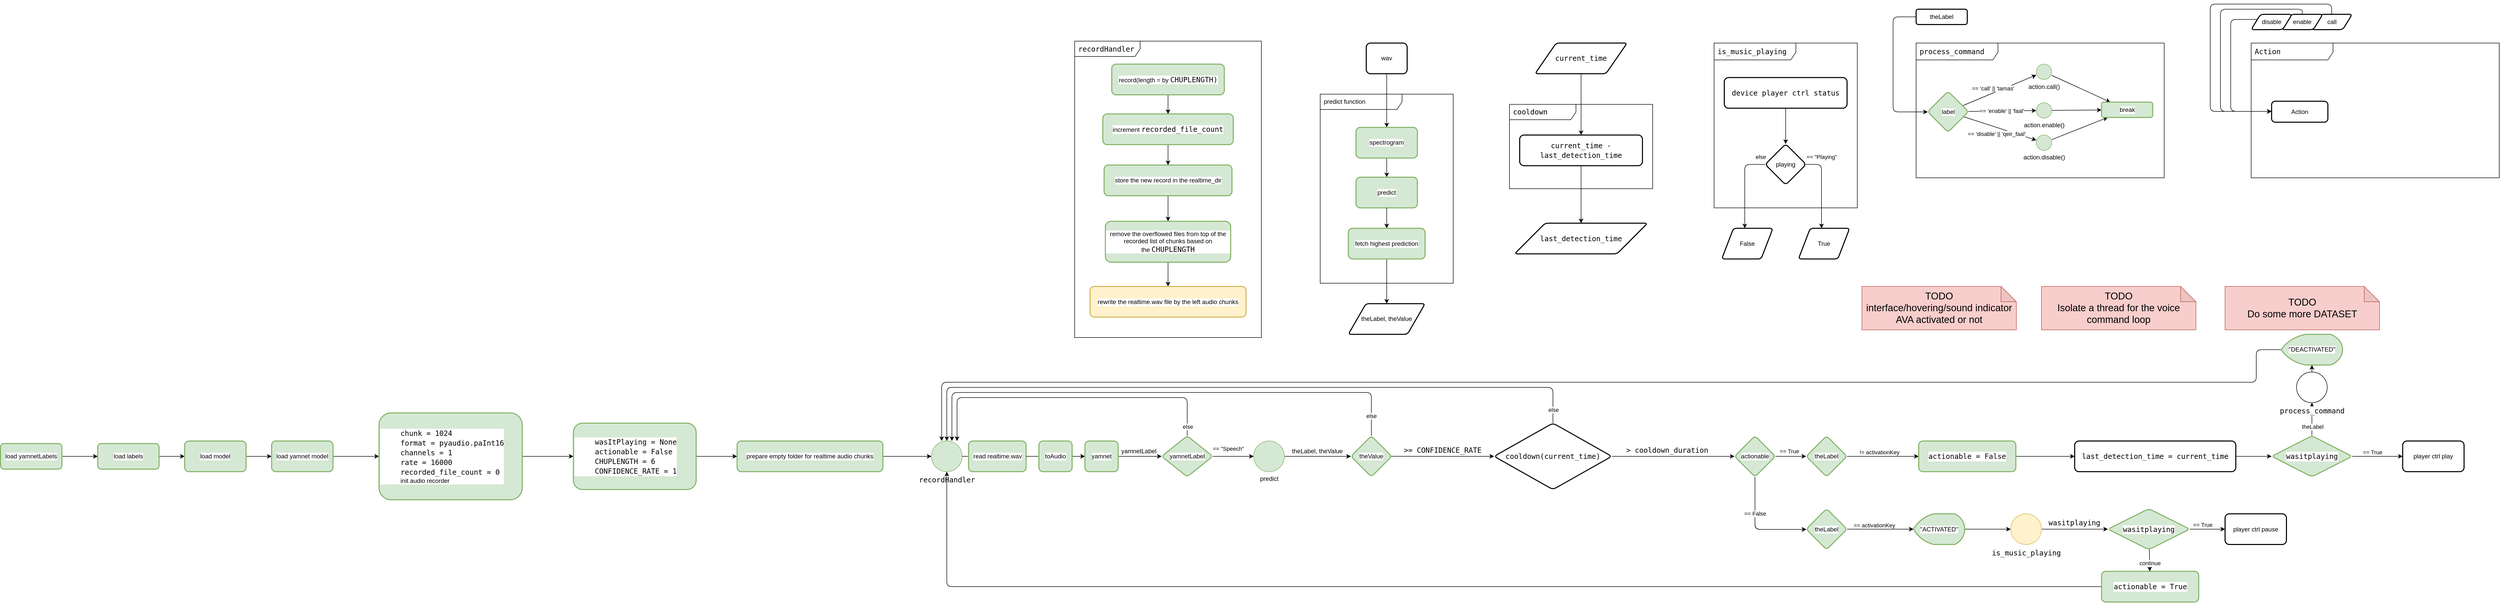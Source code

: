 <mxfile>
    <diagram id="LwlPHAfStnGn37u7OHuz" name="Page-1">
        <mxGraphModel dx="2025" dy="1060" grid="1" gridSize="10" guides="1" tooltips="1" connect="1" arrows="1" fold="1" page="0" pageScale="1" pageWidth="1169" pageHeight="827" math="0" shadow="0">
            <root>
                <mxCell id="0"/>
                <mxCell id="1" parent="0"/>
                <mxCell id="32" style="edgeStyle=orthogonalEdgeStyle;html=1;fontColor=#000000;labelBackgroundColor=#FFFFFF;startArrow=none;" parent="1" source="219" target="218" edge="1">
                    <mxGeometry relative="1" as="geometry">
                        <mxPoint x="1230" y="465" as="sourcePoint"/>
                        <mxPoint x="1130" y="215" as="targetPoint"/>
                    </mxGeometry>
                </mxCell>
                <mxCell id="4" value="" style="edgeStyle=none;html=1;fontColor=#000000;labelBackgroundColor=#FFFFFF;" parent="1" source="2" target="3" edge="1">
                    <mxGeometry relative="1" as="geometry"/>
                </mxCell>
                <mxCell id="2" value="load labels" style="rounded=1;whiteSpace=wrap;html=1;absoluteArcSize=1;arcSize=14;strokeWidth=2;labelBackgroundColor=#FFFFFF;fillColor=#d5e8d4;strokeColor=#82b366;" parent="1" vertex="1">
                    <mxGeometry x="-730" y="190" width="120" height="50" as="geometry"/>
                </mxCell>
                <mxCell id="7" value="" style="edgeStyle=none;html=1;fontColor=#000000;labelBackgroundColor=#FFFFFF;" parent="1" source="3" target="6" edge="1">
                    <mxGeometry relative="1" as="geometry"/>
                </mxCell>
                <mxCell id="3" value="load model" style="whiteSpace=wrap;html=1;rounded=1;arcSize=14;strokeWidth=2;labelBackgroundColor=#FFFFFF;fillColor=#d5e8d4;strokeColor=#82b366;" parent="1" vertex="1">
                    <mxGeometry x="-560" y="185" width="120" height="60" as="geometry"/>
                </mxCell>
                <mxCell id="9" value="" style="edgeStyle=none;html=1;fontColor=#000000;labelBackgroundColor=#FFFFFF;" parent="1" source="6" target="8" edge="1">
                    <mxGeometry relative="1" as="geometry"/>
                </mxCell>
                <mxCell id="6" value="load yamnet model" style="whiteSpace=wrap;html=1;rounded=1;arcSize=14;strokeWidth=2;labelBackgroundColor=#FFFFFF;fillColor=#d5e8d4;strokeColor=#82b366;" parent="1" vertex="1">
                    <mxGeometry x="-390" y="185" width="120" height="60" as="geometry"/>
                </mxCell>
                <mxCell id="212" value="" style="edgeStyle=orthogonalEdgeStyle;html=1;fontColor=#000000;labelBackgroundColor=#FFFFFF;" parent="1" source="8" target="211" edge="1">
                    <mxGeometry relative="1" as="geometry"/>
                </mxCell>
                <mxCell id="8" value="&lt;blockquote style=&quot;margin: 0 0 0 40px; border: none; padding: 0px;&quot;&gt;&lt;div style=&quot;font-family: &amp;quot;Droid Sans Mono&amp;quot;, &amp;quot;monospace&amp;quot;, monospace; font-size: 14px; line-height: 19px;&quot;&gt;&lt;div&gt;chunk &lt;span style=&quot;&quot;&gt;=&lt;/span&gt; &lt;span style=&quot;&quot;&gt;1024&lt;/span&gt;&lt;/div&gt;&lt;div&gt;format &lt;span style=&quot;&quot;&gt;=&lt;/span&gt; &lt;span style=&quot;&quot;&gt;pyaudio&lt;/span&gt;.paInt16&lt;/div&gt;&lt;/div&gt;&lt;div style=&quot;font-family: &amp;quot;Droid Sans Mono&amp;quot;, &amp;quot;monospace&amp;quot;, monospace; font-size: 14px; line-height: 19px;&quot;&gt;&lt;div&gt;channels &lt;span style=&quot;&quot;&gt;=&lt;/span&gt; &lt;span style=&quot;&quot;&gt;1&lt;/span&gt;&lt;/div&gt;&lt;/div&gt;&lt;div style=&quot;font-family: &amp;quot;Droid Sans Mono&amp;quot;, &amp;quot;monospace&amp;quot;, monospace; font-size: 14px; line-height: 19px;&quot;&gt;&lt;div&gt;rate &lt;span style=&quot;&quot;&gt;=&lt;/span&gt; &lt;span style=&quot;&quot;&gt;16000&lt;/span&gt;&lt;/div&gt;&lt;/div&gt;&lt;div style=&quot;font-family: &amp;quot;Droid Sans Mono&amp;quot;, &amp;quot;monospace&amp;quot;, monospace; font-size: 14px; line-height: 19px;&quot;&gt;&lt;div&gt;recorded_file_count &lt;span style=&quot;&quot;&gt;=&lt;/span&gt; &lt;span style=&quot;&quot;&gt;0&lt;/span&gt;&lt;/div&gt;&lt;/div&gt;init audio recorder&lt;/blockquote&gt;" style="whiteSpace=wrap;html=1;rounded=1;arcSize=14;strokeWidth=2;align=left;labelBackgroundColor=#FFFFFF;fillColor=#d5e8d4;strokeColor=#82b366;" parent="1" vertex="1">
                    <mxGeometry x="-180" y="130" width="280" height="170" as="geometry"/>
                </mxCell>
                <mxCell id="36" value="" style="edgeStyle=orthogonalEdgeStyle;html=1;entryX=0;entryY=0.5;entryDx=0;entryDy=0;fontColor=#000000;labelBackgroundColor=#FFFFFF;" parent="1" source="218" target="35" edge="1">
                    <mxGeometry relative="1" as="geometry">
                        <mxPoint x="1240" y="215" as="sourcePoint"/>
                    </mxGeometry>
                </mxCell>
                <mxCell id="123" value="&lt;span style=&quot;font-size: 12px;&quot;&gt;yamnetLabel&lt;/span&gt;" style="edgeLabel;html=1;align=center;verticalAlign=middle;resizable=0;points=[];fontColor=#000000;labelBackgroundColor=#FFFFFF;" parent="36" vertex="1" connectable="0">
                    <mxGeometry x="-0.372" relative="1" as="geometry">
                        <mxPoint x="13" y="-10" as="offset"/>
                    </mxGeometry>
                </mxCell>
                <mxCell id="38" style="edgeStyle=orthogonalEdgeStyle;html=1;exitX=1;exitY=0.5;exitDx=0;exitDy=0;fontColor=#000000;labelBackgroundColor=#FFFFFF;" parent="1" source="35" target="136" edge="1">
                    <mxGeometry relative="1" as="geometry">
                        <mxPoint x="2140" y="445" as="targetPoint"/>
                    </mxGeometry>
                </mxCell>
                <mxCell id="39" value="== &quot;Speech&quot;" style="edgeLabel;html=1;align=center;verticalAlign=middle;resizable=0;points=[];fontColor=#000000;labelBackgroundColor=#FFFFFF;" parent="38" vertex="1" connectable="0">
                    <mxGeometry x="-0.394" relative="1" as="geometry">
                        <mxPoint x="6" y="-15" as="offset"/>
                    </mxGeometry>
                </mxCell>
                <mxCell id="40" style="edgeStyle=orthogonalEdgeStyle;html=1;fontColor=#000000;labelBackgroundColor=#FFFFFF;" parent="1" source="35" target="111" edge="1">
                    <mxGeometry relative="1" as="geometry">
                        <mxPoint x="1230" y="630" as="targetPoint"/>
                        <Array as="points">
                            <mxPoint x="1400" y="100"/>
                            <mxPoint x="950" y="100"/>
                        </Array>
                    </mxGeometry>
                </mxCell>
                <mxCell id="41" value="else" style="edgeLabel;html=1;align=center;verticalAlign=middle;resizable=0;points=[];fontColor=#000000;labelBackgroundColor=#FFFFFF;" parent="40" vertex="1" connectable="0">
                    <mxGeometry x="-0.94" y="-1" relative="1" as="geometry">
                        <mxPoint as="offset"/>
                    </mxGeometry>
                </mxCell>
                <mxCell id="35" value="&lt;span style=&quot;&quot;&gt;yamnetLabel&lt;/span&gt;" style="rhombus;whiteSpace=wrap;html=1;rounded=1;arcSize=14;strokeWidth=2;labelBackgroundColor=#FFFFFF;fillColor=#d5e8d4;strokeColor=#82b366;" parent="1" vertex="1">
                    <mxGeometry x="1350" y="175" width="100" height="80" as="geometry"/>
                </mxCell>
                <mxCell id="56" style="edgeStyle=orthogonalEdgeStyle;html=1;entryX=0;entryY=0.5;entryDx=0;entryDy=0;fontColor=#000000;labelBackgroundColor=#FFFFFF;" parent="1" source="136" target="61" edge="1">
                    <mxGeometry relative="1" as="geometry">
                        <mxPoint x="2330" y="645" as="sourcePoint"/>
                        <mxPoint x="2570" y="200" as="targetPoint"/>
                    </mxGeometry>
                </mxCell>
                <mxCell id="137" value="&lt;span style=&quot;font-size: 12px;&quot;&gt;theLabel, theValue&lt;/span&gt;" style="edgeLabel;html=1;align=center;verticalAlign=middle;resizable=0;points=[];fontColor=#000000;labelBackgroundColor=#FFFFFF;" parent="56" vertex="1" connectable="0">
                    <mxGeometry x="-0.536" y="-4" relative="1" as="geometry">
                        <mxPoint x="34" y="-14" as="offset"/>
                    </mxGeometry>
                </mxCell>
                <mxCell id="64" value="" style="edgeStyle=none;html=1;exitX=0.97;exitY=0.499;exitDx=0;exitDy=0;exitPerimeter=0;entryX=0;entryY=0.5;entryDx=0;entryDy=0;fontColor=#000000;labelBackgroundColor=#FFFFFF;" parent="1" source="61" target="93" edge="1">
                    <mxGeometry relative="1" as="geometry">
                        <mxPoint x="2040" y="215" as="targetPoint"/>
                    </mxGeometry>
                </mxCell>
                <mxCell id="65" value="&lt;div style=&quot;font-family: &amp;quot;Droid Sans Mono&amp;quot;, &amp;quot;monospace&amp;quot;, monospace; font-size: 14px; line-height: 19px;&quot;&gt;&lt;span style=&quot;&quot;&gt;&amp;gt;=&lt;/span&gt; &lt;span style=&quot;&quot;&gt;CONFIDENCE_RATE&lt;/span&gt;&lt;/div&gt;" style="edgeLabel;html=1;align=center;verticalAlign=middle;resizable=0;points=[];fontColor=#000000;labelBackgroundColor=#FFFFFF;" parent="64" vertex="1" connectable="0">
                    <mxGeometry x="-0.508" y="3" relative="1" as="geometry">
                        <mxPoint x="51" y="-9" as="offset"/>
                    </mxGeometry>
                </mxCell>
                <mxCell id="66" style="edgeStyle=orthogonalEdgeStyle;html=1;fontColor=#000000;labelBackgroundColor=#FFFFFF;" parent="1" source="61" target="111" edge="1">
                    <mxGeometry relative="1" as="geometry">
                        <mxPoint x="1048" y="140" as="targetPoint"/>
                        <Array as="points">
                            <mxPoint x="1760" y="90"/>
                            <mxPoint x="940" y="90"/>
                        </Array>
                    </mxGeometry>
                </mxCell>
                <mxCell id="67" value="else" style="edgeLabel;html=1;align=center;verticalAlign=middle;resizable=0;points=[];fontColor=#000000;labelBackgroundColor=#FFFFFF;" parent="66" vertex="1" connectable="0">
                    <mxGeometry x="-0.95" y="-1" relative="1" as="geometry">
                        <mxPoint x="-1" y="-14" as="offset"/>
                    </mxGeometry>
                </mxCell>
                <mxCell id="61" value="theValue" style="rhombus;whiteSpace=wrap;html=1;rounded=1;arcSize=14;strokeWidth=2;labelBackgroundColor=#FFFFFF;fillColor=#d5e8d4;strokeColor=#82b366;" parent="1" vertex="1">
                    <mxGeometry x="1720" y="175" width="80" height="80" as="geometry"/>
                </mxCell>
                <mxCell id="68" value="&lt;div style=&quot;font-family: &amp;quot;Droid Sans Mono&amp;quot;, &amp;quot;monospace&amp;quot;, monospace; font-size: 14px; line-height: 19px;&quot;&gt;&lt;span style=&quot;&quot;&gt;cooldown&lt;/span&gt;&lt;/div&gt;" style="shape=umlFrame;whiteSpace=wrap;html=1;width=130;height=30;boundedLbl=1;verticalAlign=middle;align=left;spacingLeft=5;fontFamily=Helvetica;fontColor=#000000;labelBackgroundColor=#FFFFFF;" parent="1" vertex="1">
                    <mxGeometry x="2030" y="-473.75" width="280" height="165" as="geometry"/>
                </mxCell>
                <mxCell id="154" style="edgeStyle=orthogonalEdgeStyle;html=1;fontColor=#000000;labelBackgroundColor=#FFFFFF;" parent="1" source="70" target="174" edge="1">
                    <mxGeometry relative="1" as="geometry">
                        <mxPoint x="2510" y="-383.75" as="targetPoint"/>
                    </mxGeometry>
                </mxCell>
                <mxCell id="70" value="&lt;div style=&quot;font-family: &amp;quot;Droid Sans Mono&amp;quot;, &amp;quot;monospace&amp;quot;, monospace; font-size: 14px; line-height: 19px;&quot;&gt;&lt;font&gt;current_time - last_detection_time&lt;/font&gt;&lt;/div&gt;" style="whiteSpace=wrap;html=1;rounded=1;arcSize=14;strokeWidth=2;fontColor=#000000;labelBackgroundColor=#FFFFFF;" parent="1" vertex="1">
                    <mxGeometry x="2050" y="-413.75" width="240" height="60" as="geometry"/>
                </mxCell>
                <mxCell id="77" value="" style="edgeStyle=orthogonalEdgeStyle;html=1;entryX=0;entryY=0.5;entryDx=0;entryDy=0;fontColor=#000000;labelBackgroundColor=#FFFFFF;" parent="1" source="72" target="76" edge="1">
                    <mxGeometry relative="1" as="geometry"/>
                </mxCell>
                <mxCell id="78" value="== True" style="edgeLabel;html=1;align=center;verticalAlign=middle;resizable=0;points=[];fontColor=#000000;labelBackgroundColor=#FFFFFF;" parent="77" vertex="1" connectable="0">
                    <mxGeometry x="-0.264" y="-1" relative="1" as="geometry">
                        <mxPoint x="5" y="-11" as="offset"/>
                    </mxGeometry>
                </mxCell>
                <mxCell id="84" style="edgeStyle=orthogonalEdgeStyle;html=1;fontColor=#000000;labelBackgroundColor=#FFFFFF;" parent="1" source="72" target="89" edge="1">
                    <mxGeometry relative="1" as="geometry">
                        <mxPoint x="2630" y="335" as="targetPoint"/>
                        <Array as="points">
                            <mxPoint x="2510" y="358"/>
                        </Array>
                    </mxGeometry>
                </mxCell>
                <mxCell id="85" value="== False" style="edgeLabel;html=1;align=center;verticalAlign=middle;resizable=0;points=[];fontColor=#000000;labelBackgroundColor=#FFFFFF;" parent="84" vertex="1" connectable="0">
                    <mxGeometry x="-0.1" relative="1" as="geometry">
                        <mxPoint y="-20" as="offset"/>
                    </mxGeometry>
                </mxCell>
                <mxCell id="72" value="actionable" style="rhombus;whiteSpace=wrap;html=1;rounded=1;arcSize=14;strokeWidth=2;labelBackgroundColor=#FFFFFF;fillColor=#d5e8d4;strokeColor=#82b366;" parent="1" vertex="1">
                    <mxGeometry x="2470" y="175" width="80" height="80" as="geometry"/>
                </mxCell>
                <mxCell id="83" value="" style="edgeStyle=orthogonalEdgeStyle;html=1;fontColor=#000000;labelBackgroundColor=#FFFFFF;" parent="1" source="76" target="194" edge="1">
                    <mxGeometry relative="1" as="geometry">
                        <mxPoint x="2820" y="215" as="targetPoint"/>
                    </mxGeometry>
                </mxCell>
                <mxCell id="86" value="!= activationKey" style="edgeLabel;html=1;align=center;verticalAlign=middle;resizable=0;points=[];fontColor=#000000;labelBackgroundColor=#FFFFFF;" parent="83" vertex="1" connectable="0">
                    <mxGeometry x="-0.118" y="2" relative="1" as="geometry">
                        <mxPoint x="1" y="-6" as="offset"/>
                    </mxGeometry>
                </mxCell>
                <mxCell id="76" value="theLabel" style="rhombus;whiteSpace=wrap;html=1;rounded=1;arcSize=14;strokeWidth=2;labelBackgroundColor=#FFFFFF;fillColor=#d5e8d4;strokeColor=#82b366;" parent="1" vertex="1">
                    <mxGeometry x="2610" y="175" width="80" height="80" as="geometry"/>
                </mxCell>
                <mxCell id="91" value="" style="edgeStyle=orthogonalEdgeStyle;html=1;fontColor=#000000;labelBackgroundColor=#FFFFFF;" parent="1" source="89" target="157" edge="1">
                    <mxGeometry relative="1" as="geometry">
                        <mxPoint x="2820" y="358" as="targetPoint"/>
                    </mxGeometry>
                </mxCell>
                <mxCell id="92" value="== activationKey" style="edgeLabel;html=1;align=center;verticalAlign=middle;resizable=0;points=[];fontColor=#000000;labelBackgroundColor=#FFFFFF;" parent="91" vertex="1" connectable="0">
                    <mxGeometry x="-0.277" relative="1" as="geometry">
                        <mxPoint x="6" y="-8" as="offset"/>
                    </mxGeometry>
                </mxCell>
                <mxCell id="89" value="theLabel" style="rhombus;whiteSpace=wrap;html=1;rounded=1;arcSize=14;strokeWidth=2;labelBackgroundColor=#FFFFFF;fillColor=#d5e8d4;strokeColor=#82b366;" parent="1" vertex="1">
                    <mxGeometry x="2610" y="317.5" width="80" height="80" as="geometry"/>
                </mxCell>
                <mxCell id="148" style="edgeStyle=orthogonalEdgeStyle;html=1;fontColor=#000000;labelBackgroundColor=#FFFFFF;" parent="1" source="93" target="111" edge="1">
                    <mxGeometry relative="1" as="geometry">
                        <Array as="points">
                            <mxPoint x="2115" y="80"/>
                            <mxPoint x="930" y="80"/>
                        </Array>
                    </mxGeometry>
                </mxCell>
                <mxCell id="149" value="else" style="edgeLabel;html=1;align=center;verticalAlign=middle;resizable=0;points=[];fontColor=#000000;labelBackgroundColor=#FFFFFF;" parent="148" vertex="1" connectable="0">
                    <mxGeometry x="-0.961" y="-1" relative="1" as="geometry">
                        <mxPoint as="offset"/>
                    </mxGeometry>
                </mxCell>
                <mxCell id="151" value="" style="edgeStyle=orthogonalEdgeStyle;html=1;fontColor=#000000;entryX=0;entryY=0.5;entryDx=0;entryDy=0;labelBackgroundColor=#FFFFFF;" parent="1" source="93" target="72" edge="1">
                    <mxGeometry relative="1" as="geometry">
                        <mxPoint x="2450" y="215" as="targetPoint"/>
                    </mxGeometry>
                </mxCell>
                <mxCell id="152" value="&lt;div style=&quot;font-family: &amp;quot;Droid Sans Mono&amp;quot;, &amp;quot;monospace&amp;quot;, monospace; font-size: 14px; line-height: 19px;&quot;&gt;&lt;span style=&quot;&quot;&gt;&amp;gt;&lt;/span&gt; cooldown_duration&lt;/div&gt;" style="edgeLabel;html=1;align=center;verticalAlign=middle;resizable=0;points=[];fontColor=#000000;labelBackgroundColor=#FFFFFF;" parent="151" vertex="1" connectable="0">
                    <mxGeometry x="-0.263" y="2" relative="1" as="geometry">
                        <mxPoint x="19" y="-10" as="offset"/>
                    </mxGeometry>
                </mxCell>
                <mxCell id="93" value="&lt;span style=&quot;font-family: &amp;quot;Droid Sans Mono&amp;quot;, &amp;quot;monospace&amp;quot;, monospace; font-size: 14px; text-align: left;&quot;&gt;cooldown&lt;/span&gt;&lt;span style=&quot;font-family: &amp;quot;Droid Sans Mono&amp;quot;, &amp;quot;monospace&amp;quot;, monospace; font-size: 14px;&quot;&gt;(current_time)&lt;/span&gt;&lt;span style=&quot;font-family: &amp;quot;Droid Sans Mono&amp;quot;, &amp;quot;monospace&amp;quot;, monospace; font-size: 14px; text-align: left;&quot;&gt;&lt;br&gt;&lt;/span&gt;" style="rhombus;whiteSpace=wrap;html=1;rounded=1;arcSize=14;strokeWidth=2;fontColor=#000000;labelBackgroundColor=#FFFFFF;" parent="1" vertex="1">
                    <mxGeometry x="2000" y="150" width="230" height="130" as="geometry"/>
                </mxCell>
                <mxCell id="99" value="&lt;div style=&quot;font-family: &amp;quot;Droid Sans Mono&amp;quot;, &amp;quot;monospace&amp;quot;, monospace; font-size: 14px; line-height: 19px;&quot;&gt;&lt;div style=&quot;line-height: 19px;&quot;&gt;&lt;span style=&quot;&quot;&gt;recordHandler&lt;/span&gt;&lt;/div&gt;&lt;/div&gt;" style="shape=umlFrame;whiteSpace=wrap;html=1;width=128;height=30;boundedLbl=1;verticalAlign=middle;align=left;spacingLeft=5;fontFamily=Helvetica;fontColor=#000000;labelBackgroundColor=#FFFFFF;" parent="1" vertex="1">
                    <mxGeometry x="1180" y="-597.5" width="365" height="580" as="geometry"/>
                </mxCell>
                <mxCell id="214" style="edgeStyle=none;html=1;fontColor=#000000;labelBackgroundColor=#FFFFFF;" parent="1" source="101" target="111" edge="1">
                    <mxGeometry relative="1" as="geometry"/>
                </mxCell>
                <mxCell id="101" value="prepare empty folder for realtime audio chunks" style="whiteSpace=wrap;html=1;rounded=1;arcSize=14;strokeWidth=2;labelBackgroundColor=#FFFFFF;fillColor=#d5e8d4;strokeColor=#82b366;" parent="1" vertex="1">
                    <mxGeometry x="520" y="185" width="285" height="60" as="geometry"/>
                </mxCell>
                <mxCell id="102" value="" style="edgeStyle=none;html=1;fontColor=#000000;labelBackgroundColor=#FFFFFF;" parent="1" source="103" target="105" edge="1">
                    <mxGeometry relative="1" as="geometry"/>
                </mxCell>
                <mxCell id="103" value="record(length = by&amp;nbsp;&lt;span style=&quot;font-family: &amp;quot;Droid Sans Mono&amp;quot;, &amp;quot;monospace&amp;quot;, monospace; font-size: 14px;&quot;&gt;CHUPLENGTH)&lt;/span&gt;" style="whiteSpace=wrap;html=1;rounded=1;arcSize=14;strokeWidth=2;labelBackgroundColor=#FFFFFF;fillColor=#d5e8d4;strokeColor=#82b366;" parent="1" vertex="1">
                    <mxGeometry x="1252.5" y="-552.5" width="220" height="60" as="geometry"/>
                </mxCell>
                <mxCell id="104" value="" style="edgeStyle=none;html=1;fontFamily=Helvetica;fontColor=#000000;labelBackgroundColor=#FFFFFF;" parent="1" source="105" target="107" edge="1">
                    <mxGeometry relative="1" as="geometry"/>
                </mxCell>
                <mxCell id="105" value="increment&amp;nbsp;&lt;span style=&quot;font-family: &amp;quot;Droid Sans Mono&amp;quot;, &amp;quot;monospace&amp;quot;, monospace; font-size: 14px;&quot;&gt;recorded_file_count&lt;/span&gt;" style="whiteSpace=wrap;html=1;rounded=1;arcSize=14;strokeWidth=2;labelBackgroundColor=#FFFFFF;fillColor=#d5e8d4;strokeColor=#82b366;" parent="1" vertex="1">
                    <mxGeometry x="1235" y="-455" width="255" height="60" as="geometry"/>
                </mxCell>
                <mxCell id="106" value="" style="edgeStyle=none;html=1;fontFamily=Helvetica;fontColor=#000000;labelBackgroundColor=#FFFFFF;" parent="1" source="107" target="109" edge="1">
                    <mxGeometry relative="1" as="geometry"/>
                </mxCell>
                <mxCell id="107" value="store the new record in the realtime_dir" style="whiteSpace=wrap;html=1;rounded=1;arcSize=14;strokeWidth=2;labelBackgroundColor=#FFFFFF;fillColor=#d5e8d4;strokeColor=#82b366;" parent="1" vertex="1">
                    <mxGeometry x="1237.5" y="-355" width="250" height="60" as="geometry"/>
                </mxCell>
                <mxCell id="108" value="" style="edgeStyle=none;html=1;fontFamily=Helvetica;fontColor=#000000;labelBackgroundColor=#FFFFFF;" parent="1" source="109" target="110" edge="1">
                    <mxGeometry relative="1" as="geometry"/>
                </mxCell>
                <mxCell id="109" value="remove the overflowed files from top of the recorded list of chunks based on the&amp;nbsp;&lt;span style=&quot;font-family: &amp;quot;Droid Sans Mono&amp;quot;, &amp;quot;monospace&amp;quot;, monospace; font-size: 14px;&quot;&gt;CHUPLENGTH&lt;/span&gt;" style="whiteSpace=wrap;html=1;rounded=1;arcSize=14;strokeWidth=2;labelBackgroundColor=#FFFFFF;fillColor=#d5e8d4;strokeColor=#82b366;" parent="1" vertex="1">
                    <mxGeometry x="1240" y="-245" width="245" height="80" as="geometry"/>
                </mxCell>
                <mxCell id="110" value="rewrite the realtime.wav file by the left audio chunks" style="whiteSpace=wrap;html=1;rounded=1;arcSize=14;strokeWidth=2;labelBackgroundColor=#FFFFFF;fillColor=#fff2cc;strokeColor=#d6b656;" parent="1" vertex="1">
                    <mxGeometry x="1210" y="-117.5" width="305" height="60" as="geometry"/>
                </mxCell>
                <mxCell id="111" value="&lt;div style=&quot;font-family: &amp;quot;Droid Sans Mono&amp;quot;, &amp;quot;monospace&amp;quot;, monospace; font-size: 14px; line-height: 19px;&quot;&gt;&lt;span style=&quot;text-align: left;&quot;&gt;recordHandler&lt;/span&gt;&lt;/div&gt;" style="verticalLabelPosition=bottom;verticalAlign=top;html=1;shape=mxgraph.flowchart.on-page_reference;labelBackgroundColor=#FFFFFF;fillColor=#d5e8d4;strokeColor=#82b366;" parent="1" vertex="1">
                    <mxGeometry x="900" y="185" width="60" height="60" as="geometry"/>
                </mxCell>
                <mxCell id="124" value="predict function" style="shape=umlFrame;whiteSpace=wrap;html=1;width=160;height=30;boundedLbl=1;verticalAlign=middle;align=left;spacingLeft=5;fontFamily=Helvetica;fontColor=#000000;labelBackgroundColor=#FFFFFF;" parent="1" vertex="1">
                    <mxGeometry x="1660" y="-493.75" width="260" height="370" as="geometry"/>
                </mxCell>
                <mxCell id="125" value="" style="edgeStyle=none;html=1;fontColor=#000000;labelBackgroundColor=#FFFFFF;" parent="1" source="126" target="128" edge="1">
                    <mxGeometry relative="1" as="geometry"/>
                </mxCell>
                <mxCell id="126" value="wav" style="whiteSpace=wrap;html=1;rounded=1;arcSize=14;strokeWidth=2;fontColor=#000000;labelBackgroundColor=#FFFFFF;" parent="1" vertex="1">
                    <mxGeometry x="1750" y="-593.75" width="80" height="60" as="geometry"/>
                </mxCell>
                <mxCell id="127" value="" style="edgeStyle=none;html=1;fontColor=#000000;labelBackgroundColor=#FFFFFF;" parent="1" source="128" target="130" edge="1">
                    <mxGeometry relative="1" as="geometry"/>
                </mxCell>
                <mxCell id="128" value="spectrogram" style="whiteSpace=wrap;html=1;rounded=1;arcSize=14;strokeWidth=2;labelBackgroundColor=#FFFFFF;fillColor=#d5e8d4;strokeColor=#82b366;" parent="1" vertex="1">
                    <mxGeometry x="1730" y="-428.75" width="120" height="60" as="geometry"/>
                </mxCell>
                <mxCell id="130" value="predict" style="whiteSpace=wrap;html=1;rounded=1;arcSize=14;strokeWidth=2;labelBackgroundColor=#FFFFFF;fillColor=#d5e8d4;strokeColor=#82b366;" parent="1" vertex="1">
                    <mxGeometry x="1730" y="-331.25" width="120" height="60" as="geometry"/>
                </mxCell>
                <mxCell id="131" value="" style="edgeStyle=none;html=1;fontColor=#000000;labelBackgroundColor=#FFFFFF;" parent="1" source="130" target="144" edge="1">
                    <mxGeometry relative="1" as="geometry">
                        <mxPoint x="1790" y="-148.75" as="targetPoint"/>
                        <mxPoint x="1790" y="-181.25" as="sourcePoint"/>
                    </mxGeometry>
                </mxCell>
                <mxCell id="135" value="" style="edgeStyle=orthogonalEdgeStyle;html=1;fontColor=#000000;labelBackgroundColor=#FFFFFF;" parent="1" source="144" target="176" edge="1">
                    <mxGeometry relative="1" as="geometry">
                        <mxPoint x="2020" y="-123.75" as="targetPoint"/>
                        <mxPoint x="1850" y="-118.75" as="sourcePoint"/>
                        <Array as="points">
                            <mxPoint x="1790" y="-33.75"/>
                            <mxPoint x="1790" y="-33.75"/>
                        </Array>
                    </mxGeometry>
                </mxCell>
                <mxCell id="136" value="predict" style="verticalLabelPosition=bottom;verticalAlign=top;html=1;shape=mxgraph.flowchart.on-page_reference;labelBackgroundColor=#FFFFFF;fillColor=#d5e8d4;strokeColor=#82b366;" parent="1" vertex="1">
                    <mxGeometry x="1530" y="185" width="60" height="60" as="geometry"/>
                </mxCell>
                <mxCell id="138" style="edgeStyle=orthogonalEdgeStyle;html=1;fontColor=#000000;labelBackgroundColor=#FFFFFF;" parent="1" source="175" target="70" edge="1">
                    <mxGeometry relative="1" as="geometry">
                        <mxPoint x="1900" y="-383.75" as="sourcePoint"/>
                    </mxGeometry>
                </mxCell>
                <mxCell id="144" value="fetch highest prediction" style="whiteSpace=wrap;html=1;rounded=1;arcSize=14;strokeWidth=2;labelBackgroundColor=#FFFFFF;fillColor=#d5e8d4;strokeColor=#82b366;" parent="1" vertex="1">
                    <mxGeometry x="1715" y="-231.25" width="150" height="60" as="geometry"/>
                </mxCell>
                <mxCell id="179" style="edgeStyle=orthogonalEdgeStyle;html=1;fontColor=#000000;labelBackgroundColor=#FFFFFF;" parent="1" source="157" target="178" edge="1">
                    <mxGeometry relative="1" as="geometry"/>
                </mxCell>
                <mxCell id="157" value="&quot;ACTIVATED&quot;" style="strokeWidth=2;html=1;shape=mxgraph.flowchart.display;whiteSpace=wrap;labelBackgroundColor=#FFFFFF;fillColor=#d5e8d4;strokeColor=#82b366;" parent="1" vertex="1">
                    <mxGeometry x="2820" y="327.5" width="100" height="60" as="geometry"/>
                </mxCell>
                <mxCell id="158" value="&lt;div style=&quot;font-family: &amp;quot;Droid Sans Mono&amp;quot;, &amp;quot;monospace&amp;quot;, monospace; font-size: 14px; line-height: 19px;&quot;&gt;&lt;span style=&quot;&quot;&gt;is_music_playing&lt;/span&gt;&lt;/div&gt;" style="shape=umlFrame;whiteSpace=wrap;html=1;width=160;height=33;boundedLbl=1;verticalAlign=middle;align=left;spacingLeft=5;fontFamily=Helvetica;fontColor=#000000;labelBackgroundColor=#FFFFFF;" parent="1" vertex="1">
                    <mxGeometry x="2430" y="-593.75" width="280" height="322.5" as="geometry"/>
                </mxCell>
                <mxCell id="165" value="" style="edgeStyle=orthogonalEdgeStyle;html=1;fontColor=#000000;labelBackgroundColor=#FFFFFF;" parent="1" source="162" target="164" edge="1">
                    <mxGeometry relative="1" as="geometry"/>
                </mxCell>
                <mxCell id="162" value="&lt;div style=&quot;font-family: &amp;quot;Droid Sans Mono&amp;quot;, &amp;quot;monospace&amp;quot;, monospace; font-size: 14px; line-height: 19px;&quot;&gt;&lt;font&gt;device player ctrl status&lt;/font&gt;&lt;/div&gt;" style="whiteSpace=wrap;html=1;rounded=1;arcSize=14;strokeWidth=2;fontColor=#000000;labelBackgroundColor=#FFFFFF;" parent="1" vertex="1">
                    <mxGeometry x="2450" y="-526.25" width="240" height="60" as="geometry"/>
                </mxCell>
                <mxCell id="167" style="edgeStyle=orthogonalEdgeStyle;html=1;fontColor=#000000;labelBackgroundColor=#FFFFFF;" parent="1" source="164" target="170" edge="1">
                    <mxGeometry relative="1" as="geometry">
                        <mxPoint x="2760" y="-356.25" as="targetPoint"/>
                        <Array as="points">
                            <mxPoint x="2640" y="-356.25"/>
                        </Array>
                    </mxGeometry>
                </mxCell>
                <mxCell id="168" value="== &quot;Playing&quot;" style="edgeLabel;html=1;align=center;verticalAlign=middle;resizable=0;points=[];fontColor=#000000;labelBackgroundColor=#FFFFFF;" parent="167" vertex="1" connectable="0">
                    <mxGeometry x="-0.174" y="-1" relative="1" as="geometry">
                        <mxPoint x="1" y="-49" as="offset"/>
                    </mxGeometry>
                </mxCell>
                <mxCell id="172" style="edgeStyle=orthogonalEdgeStyle;html=1;fontColor=#000000;labelBackgroundColor=#FFFFFF;" parent="1" source="164" target="171" edge="1">
                    <mxGeometry relative="1" as="geometry">
                        <Array as="points">
                            <mxPoint x="2490" y="-356.25"/>
                        </Array>
                    </mxGeometry>
                </mxCell>
                <mxCell id="173" value="else" style="edgeLabel;html=1;align=center;verticalAlign=middle;resizable=0;points=[];fontColor=#000000;labelBackgroundColor=#FFFFFF;" parent="172" vertex="1" connectable="0">
                    <mxGeometry x="-0.654" y="-2" relative="1" as="geometry">
                        <mxPoint x="19" y="-13" as="offset"/>
                    </mxGeometry>
                </mxCell>
                <mxCell id="164" value="playing" style="rhombus;whiteSpace=wrap;html=1;rounded=1;arcSize=14;strokeWidth=2;fontColor=#000000;labelBackgroundColor=#FFFFFF;" parent="1" vertex="1">
                    <mxGeometry x="2530" y="-396.25" width="80" height="80" as="geometry"/>
                </mxCell>
                <mxCell id="170" value="True" style="shape=parallelogram;html=1;strokeWidth=2;perimeter=parallelogramPerimeter;whiteSpace=wrap;rounded=1;arcSize=12;size=0.23;labelBackgroundColor=#FFFFFF;fontColor=#000000;" parent="1" vertex="1">
                    <mxGeometry x="2595" y="-231.25" width="100" height="60" as="geometry"/>
                </mxCell>
                <mxCell id="171" value="False" style="shape=parallelogram;html=1;strokeWidth=2;perimeter=parallelogramPerimeter;whiteSpace=wrap;rounded=1;arcSize=12;size=0.23;labelBackgroundColor=#FFFFFF;fontColor=#000000;" parent="1" vertex="1">
                    <mxGeometry x="2445" y="-231.25" width="100" height="60" as="geometry"/>
                </mxCell>
                <mxCell id="174" value="&lt;span style=&quot;font-family: &amp;quot;Droid Sans Mono&amp;quot;, &amp;quot;monospace&amp;quot;, monospace; font-size: 14px;&quot;&gt;last_detection_time&lt;/span&gt;" style="shape=parallelogram;html=1;strokeWidth=2;perimeter=parallelogramPerimeter;whiteSpace=wrap;rounded=1;arcSize=12;size=0.23;labelBackgroundColor=#FFFFFF;fontColor=#000000;" parent="1" vertex="1">
                    <mxGeometry x="2040" y="-241.25" width="260" height="60" as="geometry"/>
                </mxCell>
                <mxCell id="175" value="&lt;span style=&quot;font-family: &amp;quot;Droid Sans Mono&amp;quot;, &amp;quot;monospace&amp;quot;, monospace; font-size: 14px;&quot;&gt;current_time&lt;/span&gt;" style="shape=parallelogram;html=1;strokeWidth=2;perimeter=parallelogramPerimeter;whiteSpace=wrap;rounded=1;arcSize=12;size=0.23;labelBackgroundColor=#FFFFFF;fontColor=#000000;" parent="1" vertex="1">
                    <mxGeometry x="2080" y="-593.75" width="180" height="60" as="geometry"/>
                </mxCell>
                <mxCell id="176" value="&lt;span style=&quot;&quot;&gt;theLabel, theValue&lt;/span&gt;" style="shape=parallelogram;html=1;strokeWidth=2;perimeter=parallelogramPerimeter;whiteSpace=wrap;rounded=1;arcSize=12;size=0.23;labelBackgroundColor=#FFFFFF;fontColor=#000000;" parent="1" vertex="1">
                    <mxGeometry x="1715" y="-83.75" width="150" height="60" as="geometry"/>
                </mxCell>
                <mxCell id="181" style="edgeStyle=orthogonalEdgeStyle;html=1;fontColor=#000000;entryX=0;entryY=0.5;entryDx=0;entryDy=0;labelBackgroundColor=#FFFFFF;" parent="1" source="178" target="186" edge="1">
                    <mxGeometry relative="1" as="geometry">
                        <mxPoint x="3190" y="357.5" as="targetPoint"/>
                    </mxGeometry>
                </mxCell>
                <mxCell id="182" value="&lt;div style=&quot;font-family: &amp;quot;Droid Sans Mono&amp;quot;, &amp;quot;monospace&amp;quot;, monospace; font-size: 14px; line-height: 19px;&quot;&gt;wasitplaying&lt;/div&gt;" style="edgeLabel;html=1;align=center;verticalAlign=middle;resizable=0;points=[];fontColor=#000000;labelBackgroundColor=#FFFFFF;" parent="181" vertex="1" connectable="0">
                    <mxGeometry x="-0.255" y="-1" relative="1" as="geometry">
                        <mxPoint x="15" y="-14" as="offset"/>
                    </mxGeometry>
                </mxCell>
                <mxCell id="178" value="&lt;div style=&quot;font-family: &amp;quot;Droid Sans Mono&amp;quot;, &amp;quot;monospace&amp;quot;, monospace; font-size: 14px; line-height: 19px;&quot;&gt;&lt;span style=&quot;&quot;&gt;is_music_playing&lt;/span&gt;&lt;/div&gt;" style="verticalLabelPosition=bottom;verticalAlign=top;html=1;shape=mxgraph.flowchart.on-page_reference;labelBackgroundColor=#FFFFFF;fillColor=#fff2cc;strokeColor=#d6b656;" parent="1" vertex="1">
                    <mxGeometry x="3010" y="327.5" width="60" height="60" as="geometry"/>
                </mxCell>
                <mxCell id="193" style="edgeStyle=orthogonalEdgeStyle;html=1;fontColor=#000000;labelBackgroundColor=#FFFFFF;" parent="1" source="184" target="111" edge="1">
                    <mxGeometry relative="1" as="geometry">
                        <Array as="points">
                            <mxPoint x="930" y="470"/>
                        </Array>
                    </mxGeometry>
                </mxCell>
                <mxCell id="184" value="&lt;div style=&quot;font-family: &amp;quot;Droid Sans Mono&amp;quot;, &amp;quot;monospace&amp;quot;, monospace; font-size: 14px; line-height: 19px;&quot;&gt;&lt;div style=&quot;line-height: 19px;&quot;&gt;actionable &lt;span style=&quot;&quot;&gt;=&lt;/span&gt; &lt;span style=&quot;&quot;&gt;True&lt;/span&gt;&lt;/div&gt;&lt;/div&gt;" style="whiteSpace=wrap;html=1;rounded=1;arcSize=14;strokeWidth=2;labelBackgroundColor=#FFFFFF;fillColor=#d5e8d4;strokeColor=#82b366;" parent="1" vertex="1">
                    <mxGeometry x="3187.5" y="440" width="190" height="60" as="geometry"/>
                </mxCell>
                <mxCell id="190" value="" style="edgeStyle=orthogonalEdgeStyle;html=1;fontColor=#000000;labelBackgroundColor=#FFFFFF;" parent="1" source="186" target="189" edge="1">
                    <mxGeometry relative="1" as="geometry"/>
                </mxCell>
                <mxCell id="191" value="== True" style="edgeLabel;html=1;align=center;verticalAlign=middle;resizable=0;points=[];fontColor=#000000;labelBackgroundColor=#FFFFFF;" parent="190" vertex="1" connectable="0">
                    <mxGeometry x="-0.29" y="-2" relative="1" as="geometry">
                        <mxPoint y="-11" as="offset"/>
                    </mxGeometry>
                </mxCell>
                <mxCell id="257" style="edgeStyle=none;html=1;" edge="1" parent="1" source="186" target="184">
                    <mxGeometry relative="1" as="geometry"/>
                </mxCell>
                <mxCell id="258" value="continue" style="edgeLabel;html=1;align=center;verticalAlign=middle;resizable=0;points=[];" vertex="1" connectable="0" parent="257">
                    <mxGeometry x="0.254" relative="1" as="geometry">
                        <mxPoint as="offset"/>
                    </mxGeometry>
                </mxCell>
                <mxCell id="186" value="&lt;span style=&quot;font-family: &amp;quot;Droid Sans Mono&amp;quot;, &amp;quot;monospace&amp;quot;, monospace; font-size: 14px;&quot;&gt;wasitplaying&lt;/span&gt;" style="rhombus;whiteSpace=wrap;html=1;rounded=1;arcSize=14;strokeWidth=2;labelBackgroundColor=#FFFFFF;fillColor=#d5e8d4;strokeColor=#82b366;" parent="1" vertex="1">
                    <mxGeometry x="3200" y="317.5" width="160" height="80" as="geometry"/>
                </mxCell>
                <mxCell id="187" style="edgeStyle=orthogonalEdgeStyle;html=1;fontColor=#000000;labelBackgroundColor=#FFFFFF;" parent="1" source="72" target="89" edge="1">
                    <mxGeometry relative="1" as="geometry">
                        <mxPoint x="2610" y="358" as="targetPoint"/>
                        <Array as="points">
                            <mxPoint x="2510" y="358"/>
                        </Array>
                        <mxPoint x="2510" y="255" as="sourcePoint"/>
                    </mxGeometry>
                </mxCell>
                <mxCell id="188" value="== False" style="edgeLabel;html=1;align=center;verticalAlign=middle;resizable=0;points=[];fontColor=#000000;labelBackgroundColor=#FFFFFF;" parent="187" vertex="1" connectable="0">
                    <mxGeometry x="-0.1" relative="1" as="geometry">
                        <mxPoint y="-20" as="offset"/>
                    </mxGeometry>
                </mxCell>
                <mxCell id="189" value="player ctrl pause" style="whiteSpace=wrap;html=1;rounded=1;arcSize=14;strokeWidth=2;fontColor=#000000;labelBackgroundColor=#FFFFFF;" parent="1" vertex="1">
                    <mxGeometry x="3429" y="327.5" width="120" height="60" as="geometry"/>
                </mxCell>
                <mxCell id="196" value="" style="edgeStyle=orthogonalEdgeStyle;html=1;fontColor=#000000;labelBackgroundColor=#FFFFFF;" parent="1" source="194" target="195" edge="1">
                    <mxGeometry relative="1" as="geometry"/>
                </mxCell>
                <mxCell id="194" value="&lt;div style=&quot;font-family: &amp;quot;Droid Sans Mono&amp;quot;, &amp;quot;monospace&amp;quot;, monospace; font-size: 14px; line-height: 19px;&quot;&gt;&lt;div style=&quot;line-height: 19px;&quot;&gt;actionable &lt;span style=&quot;&quot;&gt;=&lt;/span&gt;&amp;nbsp;&lt;span style=&quot;&quot;&gt;False&lt;/span&gt;&lt;/div&gt;&lt;/div&gt;" style="whiteSpace=wrap;html=1;rounded=1;arcSize=14;strokeWidth=2;labelBackgroundColor=#FFFFFF;fillColor=#d5e8d4;strokeColor=#82b366;" parent="1" vertex="1">
                    <mxGeometry x="2830" y="185" width="190" height="60" as="geometry"/>
                </mxCell>
                <mxCell id="198" value="" style="edgeStyle=orthogonalEdgeStyle;html=1;fontColor=#000000;labelBackgroundColor=#FFFFFF;" parent="1" source="195" target="197" edge="1">
                    <mxGeometry relative="1" as="geometry"/>
                </mxCell>
                <mxCell id="195" value="&lt;div style=&quot;font-family: &amp;quot;Droid Sans Mono&amp;quot;, &amp;quot;monospace&amp;quot;, monospace; font-size: 14px; line-height: 19px;&quot;&gt;last_detection_time &lt;span style=&quot;&quot;&gt;=&lt;/span&gt; current_time&lt;/div&gt;" style="whiteSpace=wrap;html=1;rounded=1;arcSize=14;strokeWidth=2;fontColor=#000000;labelBackgroundColor=#FFFFFF;" parent="1" vertex="1">
                    <mxGeometry x="3135" y="185" width="315" height="60" as="geometry"/>
                </mxCell>
                <mxCell id="200" value="" style="edgeStyle=orthogonalEdgeStyle;html=1;fontColor=#000000;labelBackgroundColor=#FFFFFF;" parent="1" source="197" target="199" edge="1">
                    <mxGeometry relative="1" as="geometry"/>
                </mxCell>
                <mxCell id="201" value="== True" style="edgeLabel;html=1;align=center;verticalAlign=middle;resizable=0;points=[];fontColor=#000000;labelBackgroundColor=#FFFFFF;" parent="200" vertex="1" connectable="0">
                    <mxGeometry x="-0.215" y="-1" relative="1" as="geometry">
                        <mxPoint y="-9" as="offset"/>
                    </mxGeometry>
                </mxCell>
                <mxCell id="197" value="&lt;div style=&quot;font-family: &amp;quot;Droid Sans Mono&amp;quot;, &amp;quot;monospace&amp;quot;, monospace; font-size: 14px; line-height: 19px;&quot;&gt;wasitplaying&lt;/div&gt;" style="rhombus;whiteSpace=wrap;html=1;rounded=1;arcSize=14;strokeWidth=2;labelBackgroundColor=#FFFFFF;fillColor=#d5e8d4;strokeColor=#82b366;" parent="1" vertex="1">
                    <mxGeometry x="3520" y="175" width="157.5" height="80" as="geometry"/>
                </mxCell>
                <mxCell id="203" value="" style="edgeStyle=orthogonalEdgeStyle;html=1;fontColor=#000000;labelBackgroundColor=#FFFFFF;" parent="1" source="197" target="204" edge="1">
                    <mxGeometry relative="1" as="geometry">
                        <mxPoint x="3996.25" y="215" as="targetPoint"/>
                    </mxGeometry>
                </mxCell>
                <mxCell id="206" value="theLabel" style="edgeLabel;html=1;align=center;verticalAlign=middle;resizable=0;points=[];fontColor=#000000;labelBackgroundColor=#FFFFFF;" parent="203" vertex="1" connectable="0">
                    <mxGeometry x="0.127" y="-1" relative="1" as="geometry">
                        <mxPoint y="18" as="offset"/>
                    </mxGeometry>
                </mxCell>
                <mxCell id="199" value="player ctrl play" style="whiteSpace=wrap;html=1;rounded=1;arcSize=14;strokeWidth=2;fontColor=#000000;labelBackgroundColor=#FFFFFF;" parent="1" vertex="1">
                    <mxGeometry x="3776.25" y="185" width="120" height="60" as="geometry"/>
                </mxCell>
                <mxCell id="208" style="edgeStyle=orthogonalEdgeStyle;html=1;fontColor=#000000;labelBackgroundColor=#FFFFFF;" parent="1" source="204" target="207" edge="1">
                    <mxGeometry relative="1" as="geometry"/>
                </mxCell>
                <mxCell id="204" value="&lt;div style=&quot;font-family: &amp;quot;Droid Sans Mono&amp;quot;, &amp;quot;monospace&amp;quot;, monospace; font-size: 14px; line-height: 19px;&quot;&gt;&lt;div style=&quot;line-height: 19px;&quot;&gt;&lt;span style=&quot;&quot;&gt;process_command&lt;/span&gt;&lt;/div&gt;&lt;/div&gt;" style="verticalLabelPosition=bottom;verticalAlign=top;html=1;shape=mxgraph.flowchart.on-page_reference;labelBackgroundColor=#FFFFFF;fontColor=#000000;" parent="1" vertex="1">
                    <mxGeometry x="3568.75" y="50" width="60" height="60" as="geometry"/>
                </mxCell>
                <mxCell id="205" value="&lt;div style=&quot;font-family: &amp;quot;Droid Sans Mono&amp;quot;, &amp;quot;monospace&amp;quot;, monospace; font-size: 14px; line-height: 19px;&quot;&gt;&lt;div style=&quot;line-height: 19px;&quot;&gt;&lt;span style=&quot;&quot;&gt;process_command&lt;/span&gt;&lt;/div&gt;&lt;/div&gt;" style="shape=umlFrame;whiteSpace=wrap;html=1;width=160;height=33;boundedLbl=1;verticalAlign=middle;align=left;spacingLeft=5;fontFamily=Helvetica;fontColor=#000000;labelBackgroundColor=#FFFFFF;" parent="1" vertex="1">
                    <mxGeometry x="2825" y="-593.75" width="485" height="263.75" as="geometry"/>
                </mxCell>
                <mxCell id="210" style="edgeStyle=orthogonalEdgeStyle;html=1;fontColor=#000000;labelBackgroundColor=#FFFFFF;" parent="1" source="207" target="111" edge="1">
                    <mxGeometry relative="1" as="geometry">
                        <Array as="points">
                            <mxPoint x="3490" y="6"/>
                            <mxPoint x="3490" y="70"/>
                            <mxPoint x="920" y="70"/>
                        </Array>
                    </mxGeometry>
                </mxCell>
                <mxCell id="207" value="&quot;DEACTIVATED&quot;" style="strokeWidth=2;html=1;shape=mxgraph.flowchart.display;whiteSpace=wrap;labelBackgroundColor=#FFFFFF;fillColor=#d5e8d4;strokeColor=#82b366;" parent="1" vertex="1">
                    <mxGeometry x="3538.75" y="-23.75" width="120" height="60" as="geometry"/>
                </mxCell>
                <mxCell id="213" style="edgeStyle=none;html=1;fontColor=#000000;labelBackgroundColor=#FFFFFF;" parent="1" source="211" target="101" edge="1">
                    <mxGeometry relative="1" as="geometry"/>
                </mxCell>
                <mxCell id="211" value="&lt;blockquote style=&quot;margin: 0 0 0 40px; border: none; padding: 0px;&quot;&gt;&lt;div style=&quot;font-family: &amp;quot;Droid Sans Mono&amp;quot;, &amp;quot;monospace&amp;quot;, monospace; font-size: 14px; line-height: 19px;&quot;&gt;&lt;div style=&quot;&quot;&gt;wasItPlaying &lt;span style=&quot;&quot;&gt;=&lt;/span&gt; &lt;span style=&quot;&quot;&gt;None&lt;/span&gt;&lt;/div&gt;&lt;/div&gt;&lt;div style=&quot;font-family: &amp;quot;Droid Sans Mono&amp;quot;, &amp;quot;monospace&amp;quot;, monospace; font-size: 14px; line-height: 19px;&quot;&gt;&lt;div style=&quot;&quot;&gt;actionable &lt;span style=&quot;&quot;&gt;=&lt;/span&gt; &lt;span style=&quot;&quot;&gt;False&lt;/span&gt;&lt;br&gt;&lt;/div&gt;&lt;div style=&quot;&quot;&gt;&lt;div style=&quot;line-height: 19px;&quot;&gt;&lt;div&gt;&lt;span style=&quot;&quot;&gt;CHUPLENGTH&lt;/span&gt; &lt;span style=&quot;&quot;&gt;=&lt;/span&gt; &lt;span style=&quot;&quot;&gt;6&lt;/span&gt;&lt;/div&gt;&lt;div&gt;&lt;span style=&quot;&quot;&gt;CONFIDENCE_RATE&lt;/span&gt; &lt;span style=&quot;&quot;&gt;=&lt;/span&gt; &lt;span style=&quot;&quot;&gt;1&lt;/span&gt;&lt;/div&gt;&lt;/div&gt;&lt;/div&gt;&lt;/div&gt;&lt;/blockquote&gt;" style="whiteSpace=wrap;html=1;rounded=1;arcSize=14;strokeWidth=2;align=left;labelBackgroundColor=#FFFFFF;fillColor=#d5e8d4;strokeColor=#82b366;" parent="1" vertex="1">
                    <mxGeometry x="200" y="150" width="240" height="130" as="geometry"/>
                </mxCell>
                <mxCell id="216" value="" style="edgeStyle=orthogonalEdgeStyle;html=1;fontColor=#000000;labelBackgroundColor=#FFFFFF;endArrow=none;" parent="1" source="111" target="215" edge="1">
                    <mxGeometry relative="1" as="geometry">
                        <mxPoint x="960" y="215" as="sourcePoint"/>
                        <mxPoint x="1180" y="215" as="targetPoint"/>
                    </mxGeometry>
                </mxCell>
                <mxCell id="215" value="read realtime.wav" style="whiteSpace=wrap;html=1;rounded=1;arcSize=14;strokeWidth=2;labelBackgroundColor=#FFFFFF;fillColor=#d5e8d4;strokeColor=#82b366;" parent="1" vertex="1">
                    <mxGeometry x="972.5" y="185" width="112.5" height="60" as="geometry"/>
                </mxCell>
                <mxCell id="218" value="yamnet" style="whiteSpace=wrap;html=1;rounded=1;arcSize=14;strokeWidth=2;labelBackgroundColor=#FFFFFF;fillColor=#d5e8d4;strokeColor=#82b366;" parent="1" vertex="1">
                    <mxGeometry x="1200" y="185" width="65" height="60" as="geometry"/>
                </mxCell>
                <mxCell id="220" value="" style="edgeStyle=orthogonalEdgeStyle;html=1;fontColor=#000000;labelBackgroundColor=#FFFFFF;startArrow=none;endArrow=none;" parent="1" source="215" target="219" edge="1">
                    <mxGeometry relative="1" as="geometry">
                        <mxPoint x="1085" y="215" as="sourcePoint"/>
                        <mxPoint x="1200" y="215" as="targetPoint"/>
                    </mxGeometry>
                </mxCell>
                <mxCell id="219" value="toAudio" style="whiteSpace=wrap;html=1;rounded=1;arcSize=14;strokeWidth=2;labelBackgroundColor=#FFFFFF;fillColor=#d5e8d4;strokeColor=#82b366;" parent="1" vertex="1">
                    <mxGeometry x="1110" y="185" width="65" height="60" as="geometry"/>
                </mxCell>
                <mxCell id="224" value="" style="edgeStyle=none;html=1;" parent="1" source="221" target="240" edge="1">
                    <mxGeometry relative="1" as="geometry">
                        <mxPoint x="3047.5" y="-505.094" as="targetPoint"/>
                    </mxGeometry>
                </mxCell>
                <mxCell id="225" value="== 'call' || 'tamas'" style="edgeLabel;html=1;align=center;verticalAlign=middle;resizable=0;points=[];" parent="224" vertex="1" connectable="0">
                    <mxGeometry x="-0.379" relative="1" as="geometry">
                        <mxPoint x="14" y="-15" as="offset"/>
                    </mxGeometry>
                </mxCell>
                <mxCell id="227" style="edgeStyle=none;html=1;" parent="1" source="221" target="241" edge="1">
                    <mxGeometry relative="1" as="geometry">
                        <mxPoint x="3047.5" y="-459.38" as="targetPoint"/>
                    </mxGeometry>
                </mxCell>
                <mxCell id="230" value="== 'enable' || 'faal'" style="edgeLabel;html=1;align=center;verticalAlign=middle;resizable=0;points=[];" parent="227" vertex="1" connectable="0">
                    <mxGeometry x="-0.122" relative="1" as="geometry">
                        <mxPoint x="6" y="-1" as="offset"/>
                    </mxGeometry>
                </mxCell>
                <mxCell id="229" style="edgeStyle=none;html=1;" parent="1" source="221" target="242" edge="1">
                    <mxGeometry relative="1" as="geometry">
                        <mxPoint x="3047.5" y="-416.999" as="targetPoint"/>
                    </mxGeometry>
                </mxCell>
                <mxCell id="231" value="== 'disable' || 'qeir_faal'" style="edgeLabel;html=1;align=center;verticalAlign=middle;resizable=0;points=[];" parent="229" vertex="1" connectable="0">
                    <mxGeometry x="-0.101" relative="1" as="geometry">
                        <mxPoint y="13" as="offset"/>
                    </mxGeometry>
                </mxCell>
                <mxCell id="221" value="label" style="rhombus;whiteSpace=wrap;html=1;rounded=1;arcSize=14;strokeWidth=2;labelBackgroundColor=#FFFFFF;fillColor=#d5e8d4;strokeColor=#82b366;" parent="1" vertex="1">
                    <mxGeometry x="2847.5" y="-499.38" width="80" height="80" as="geometry"/>
                </mxCell>
                <mxCell id="233" style="edgeStyle=none;html=1;" parent="1" source="240" target="232" edge="1">
                    <mxGeometry relative="1" as="geometry">
                        <mxPoint x="3134.833" y="-504.38" as="sourcePoint"/>
                    </mxGeometry>
                </mxCell>
                <mxCell id="234" style="edgeStyle=none;html=1;" parent="1" source="241" target="232" edge="1">
                    <mxGeometry relative="1" as="geometry">
                        <mxPoint x="3147.5" y="-460.719" as="sourcePoint"/>
                    </mxGeometry>
                </mxCell>
                <mxCell id="236" style="edgeStyle=none;html=1;" parent="1" source="242" target="232" edge="1">
                    <mxGeometry relative="1" as="geometry">
                        <mxPoint x="3131.395" y="-418.13" as="sourcePoint"/>
                    </mxGeometry>
                </mxCell>
                <mxCell id="232" value="break" style="whiteSpace=wrap;html=1;rounded=1;arcSize=14;strokeWidth=2;labelBackgroundColor=#FFFFFF;fillColor=#d5e8d4;strokeColor=#82b366;" parent="1" vertex="1">
                    <mxGeometry x="3187.5" y="-478.13" width="100" height="30" as="geometry"/>
                </mxCell>
                <mxCell id="239" style="edgeStyle=orthogonalEdgeStyle;html=1;" parent="1" source="238" target="221" edge="1">
                    <mxGeometry relative="1" as="geometry">
                        <Array as="points">
                            <mxPoint x="2780" y="-459"/>
                        </Array>
                    </mxGeometry>
                </mxCell>
                <mxCell id="238" value="theLabel" style="whiteSpace=wrap;html=1;fontColor=#000000;rounded=1;arcSize=14;strokeWidth=2;labelBackgroundColor=#FFFFFF;" parent="1" vertex="1">
                    <mxGeometry x="2825" y="-660" width="100" height="30" as="geometry"/>
                </mxCell>
                <mxCell id="240" value="&lt;span style=&quot;&quot;&gt;action.call()&lt;/span&gt;" style="verticalLabelPosition=bottom;verticalAlign=top;html=1;shape=mxgraph.flowchart.on-page_reference;fillColor=#d5e8d4;strokeColor=#82b366;" parent="1" vertex="1">
                    <mxGeometry x="3060" y="-552.5" width="30" height="30" as="geometry"/>
                </mxCell>
                <mxCell id="241" value="&lt;span style=&quot;&quot;&gt;action.enable()&lt;/span&gt;" style="verticalLabelPosition=bottom;verticalAlign=top;html=1;shape=mxgraph.flowchart.on-page_reference;fillColor=#d5e8d4;strokeColor=#82b366;" parent="1" vertex="1">
                    <mxGeometry x="3060" y="-476.87" width="30" height="30" as="geometry"/>
                </mxCell>
                <mxCell id="242" value="&lt;span style=&quot;&quot;&gt;action.disable()&lt;/span&gt;" style="verticalLabelPosition=bottom;verticalAlign=top;html=1;shape=mxgraph.flowchart.on-page_reference;fillColor=#d5e8d4;strokeColor=#82b366;" parent="1" vertex="1">
                    <mxGeometry x="3060" y="-413.75" width="30" height="30" as="geometry"/>
                </mxCell>
                <mxCell id="244" style="edgeStyle=orthogonalEdgeStyle;html=1;" parent="1" source="243" target="2" edge="1">
                    <mxGeometry relative="1" as="geometry"/>
                </mxCell>
                <mxCell id="243" value="load yamnetLabels" style="rounded=1;whiteSpace=wrap;html=1;absoluteArcSize=1;arcSize=14;strokeWidth=2;labelBackgroundColor=#FFFFFF;fillColor=#d5e8d4;strokeColor=#82b366;" parent="1" vertex="1">
                    <mxGeometry x="-920" y="190" width="120" height="50" as="geometry"/>
                </mxCell>
                <mxCell id="245" value="&lt;div style=&quot;font-family: &amp;quot;Droid Sans Mono&amp;quot;, &amp;quot;monospace&amp;quot;, monospace; font-size: 14px; line-height: 19px;&quot;&gt;&lt;div style=&quot;line-height: 19px;&quot;&gt;&lt;span style=&quot;&quot;&gt;Action&lt;/span&gt;&lt;/div&gt;&lt;/div&gt;" style="shape=umlFrame;whiteSpace=wrap;html=1;width=160;height=33;boundedLbl=1;verticalAlign=middle;align=left;spacingLeft=5;fontFamily=Helvetica;fontColor=#000000;labelBackgroundColor=#FFFFFF;" parent="1" vertex="1">
                    <mxGeometry x="3480" y="-593.75" width="485" height="263.75" as="geometry"/>
                </mxCell>
                <mxCell id="251" style="edgeStyle=orthogonalEdgeStyle;html=1;" parent="1" source="246" target="250" edge="1">
                    <mxGeometry relative="1" as="geometry">
                        <Array as="points">
                            <mxPoint x="3638" y="-670"/>
                            <mxPoint x="3400" y="-670"/>
                            <mxPoint x="3400" y="-460"/>
                        </Array>
                    </mxGeometry>
                </mxCell>
                <mxCell id="246" value="call" style="shape=parallelogram;html=1;strokeWidth=2;perimeter=parallelogramPerimeter;whiteSpace=wrap;rounded=1;arcSize=12;size=0.23;" parent="1" vertex="1">
                    <mxGeometry x="3597.5" y="-650" width="80" height="30" as="geometry"/>
                </mxCell>
                <mxCell id="252" style="edgeStyle=orthogonalEdgeStyle;html=1;" parent="1" source="248" target="250" edge="1">
                    <mxGeometry relative="1" as="geometry">
                        <Array as="points">
                            <mxPoint x="3580" y="-660"/>
                            <mxPoint x="3420" y="-660"/>
                            <mxPoint x="3420" y="-460"/>
                        </Array>
                    </mxGeometry>
                </mxCell>
                <mxCell id="248" value="enable" style="shape=parallelogram;html=1;strokeWidth=2;perimeter=parallelogramPerimeter;whiteSpace=wrap;rounded=1;arcSize=12;size=0.23;" parent="1" vertex="1">
                    <mxGeometry x="3540" y="-650" width="80" height="30" as="geometry"/>
                </mxCell>
                <mxCell id="253" style="edgeStyle=orthogonalEdgeStyle;html=1;" parent="1" source="249" target="250" edge="1">
                    <mxGeometry relative="1" as="geometry">
                        <Array as="points">
                            <mxPoint x="3440" y="-640"/>
                            <mxPoint x="3440" y="-460"/>
                        </Array>
                    </mxGeometry>
                </mxCell>
                <mxCell id="249" value="disable" style="shape=parallelogram;html=1;strokeWidth=2;perimeter=parallelogramPerimeter;whiteSpace=wrap;rounded=1;arcSize=12;size=0.23;" parent="1" vertex="1">
                    <mxGeometry x="3480" y="-650" width="80" height="30" as="geometry"/>
                </mxCell>
                <mxCell id="250" value="Action" style="rounded=1;whiteSpace=wrap;html=1;absoluteArcSize=1;arcSize=14;strokeWidth=2;" parent="1" vertex="1">
                    <mxGeometry x="3520" y="-479.88" width="110" height="41" as="geometry"/>
                </mxCell>
                <mxCell id="254" value="&lt;font style=&quot;font-size: 19px;&quot;&gt;TODO&lt;br&gt;Do some more DATASET&lt;/font&gt;" style="shape=note;whiteSpace=wrap;html=1;backgroundOutline=1;darkOpacity=0.05;fillColor=#f8cecc;strokeColor=#b85450;" parent="1" vertex="1">
                    <mxGeometry x="3429" y="-117.5" width="302" height="85" as="geometry"/>
                </mxCell>
                <mxCell id="255" value="&lt;font style=&quot;font-size: 19px;&quot;&gt;TODO&lt;br&gt;Isolate a thread for the voice command loop&lt;/font&gt;" style="shape=note;whiteSpace=wrap;html=1;backgroundOutline=1;darkOpacity=0.05;fillColor=#f8cecc;strokeColor=#b85450;" parent="1" vertex="1">
                    <mxGeometry x="3070" y="-117.5" width="302" height="85" as="geometry"/>
                </mxCell>
                <mxCell id="256" value="&lt;font style=&quot;font-size: 19px;&quot;&gt;TODO&lt;br&gt;interface/hovering/sound indicator AVA activated or not&lt;/font&gt;" style="shape=note;whiteSpace=wrap;html=1;backgroundOutline=1;darkOpacity=0.05;fillColor=#f8cecc;strokeColor=#b85450;" parent="1" vertex="1">
                    <mxGeometry x="2719" y="-117.5" width="302" height="85" as="geometry"/>
                </mxCell>
            </root>
        </mxGraphModel>
    </diagram>
</mxfile>